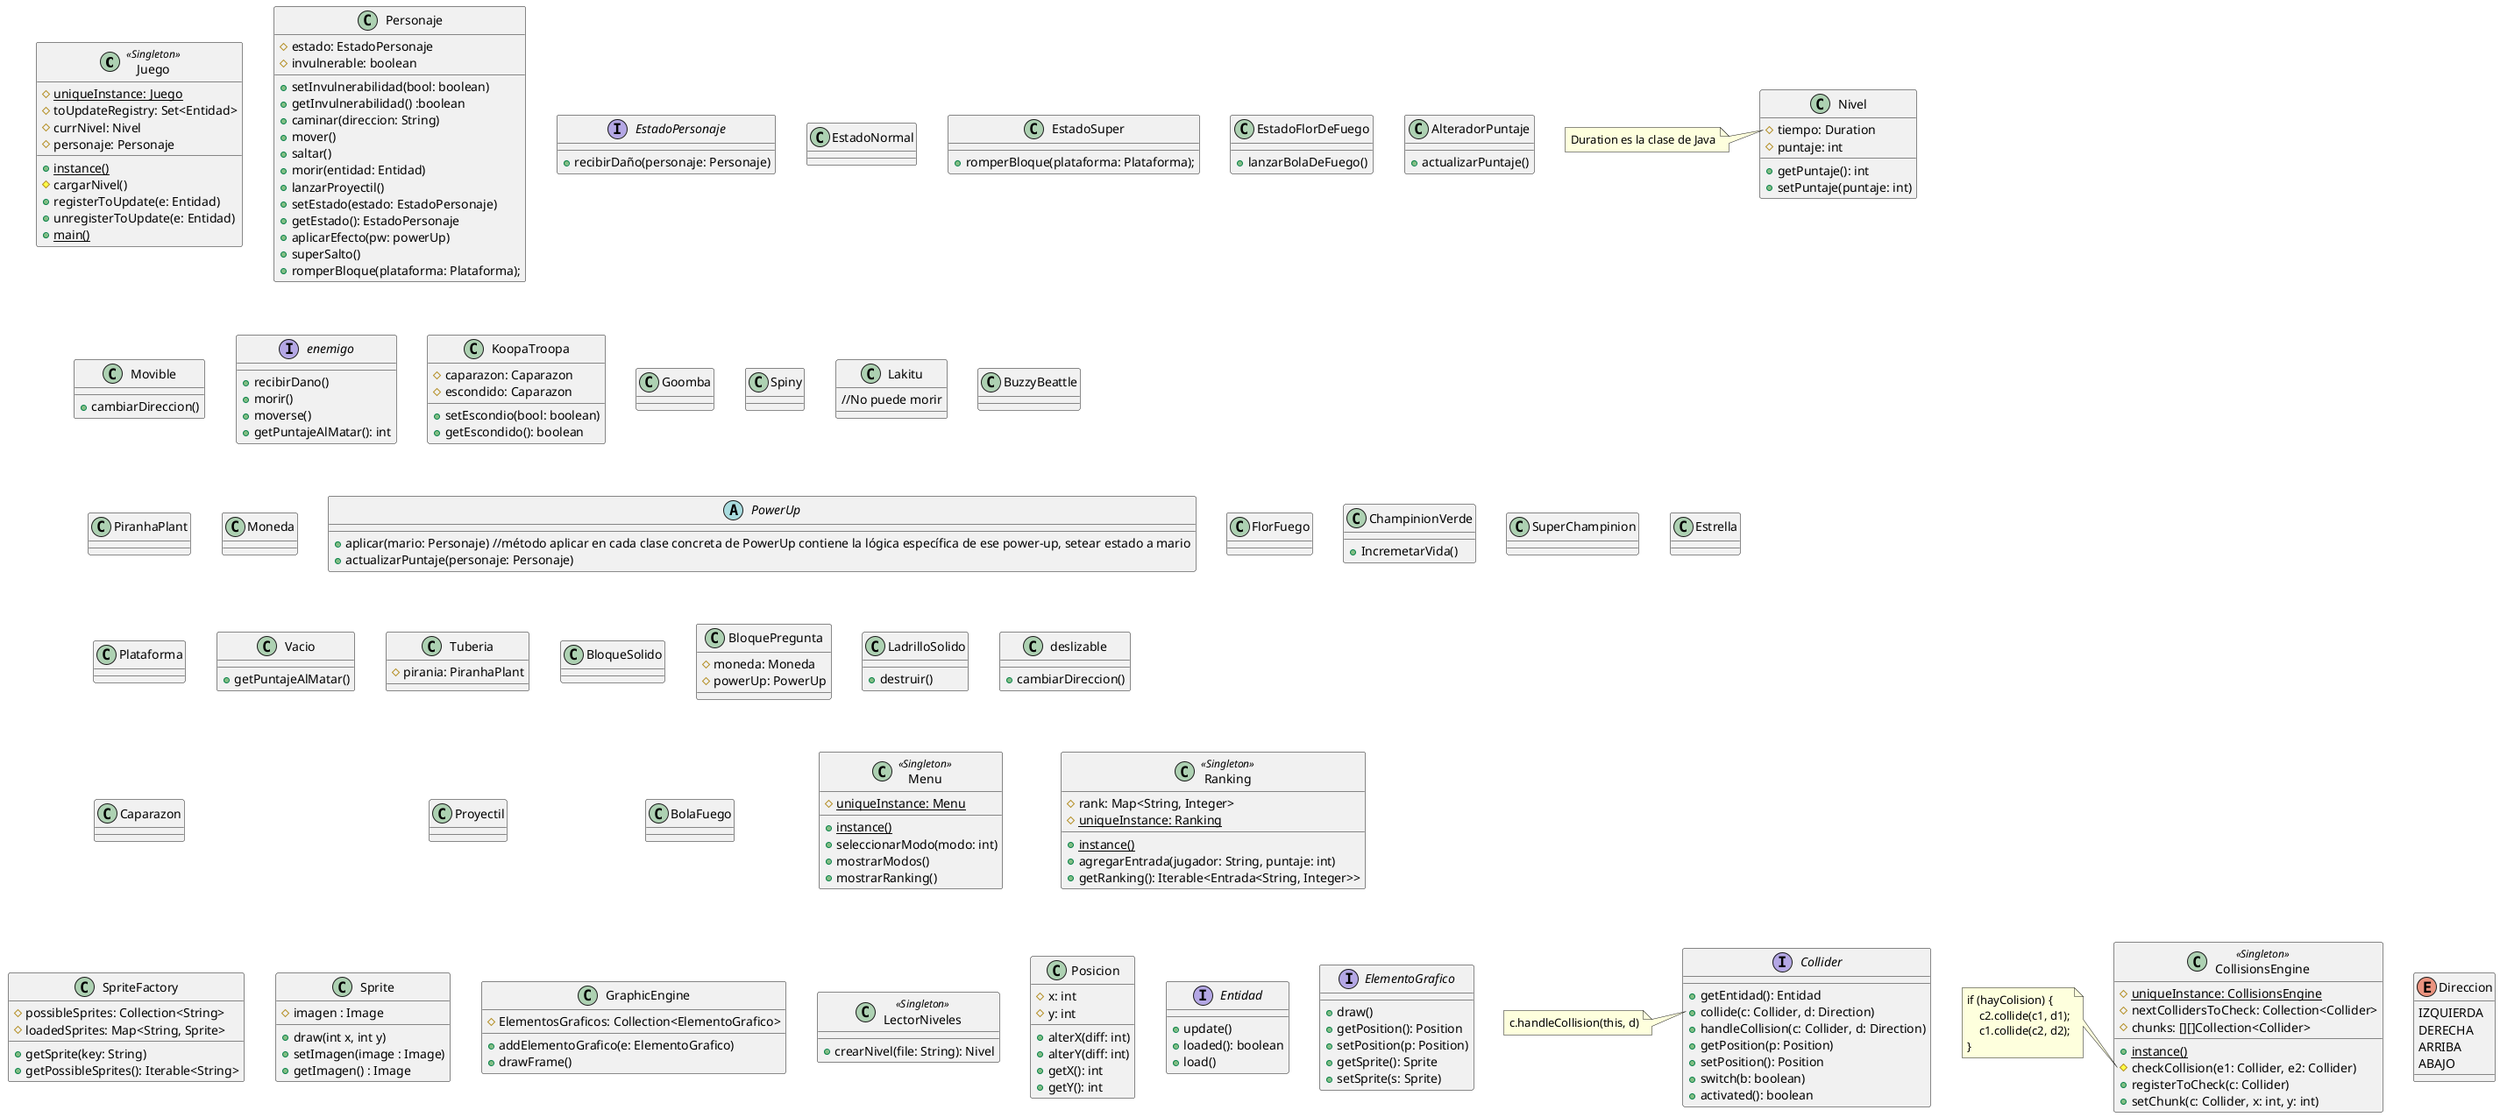 @startuml
' TODO: crear los colisionadores de carga
' TODO: vincular los colisionadores de carga con el engine gráfico

together {
    class Juego <<Singleton>> {
        #{static} uniqueInstance: Juego
        #toUpdateRegistry: Set<Entidad>
        #currNivel: Nivel
        #personaje: Personaje
        +{static} instance()
        #cargarNivel()
        +registerToUpdate(e: Entidad)
        +unregisterToUpdate(e: Entidad)
        +{static} main()
    }

    class Personaje {
        #estado: EstadoPersonaje     
        #invulnerable: boolean   
        +setInvulnerabilidad(bool: boolean)
        +getInvulnerabilidad() :boolean
        +caminar(direccion: String)
        +mover()
        +saltar()
        +morir(entidad: Entidad)
        +lanzarProyectil()
        +setEstado(estado: EstadoPersonaje)
        +getEstado(): EstadoPersonaje
        +aplicarEfecto(pw: powerUp)
        +superSalto()
        +romperBloque(plataforma: Plataforma);   
    }

    interface EstadoPersonaje{
        +recibirDaño(personaje: Personaje)
    }

    class EstadoNormal{

    }

    class EstadoSuper{
        +romperBloque(plataforma: Plataforma);
    }

    class EstadoFlorDeFuego{
        +lanzarBolaDeFuego()
    }

    class AlteradorPuntaje{
        +actualizarPuntaje()
    }

    class Movible{
        +cambiarDireccion()
    }

    interface enemigo { 
        +recibirDano() 
        +morir()
        +moverse() 
        +getPuntajeAlMatar(): int
    }

    class KoopaTroopa {
        #caparazon: Caparazon
        #escondido: Caparazon
        +setEscondio(bool: boolean)
        +getEscondido(): boolean

    } 

    class Goomba{

    }

    class Spiny { 

    }

    class Lakitu {
        //No puede morir
    }

    class BuzzyBeattle {

    }

    class PiranhaPlant {  
 
    }

    class Moneda {

    }

    abstract class PowerUp {
        +aplicar(mario: Personaje) //método aplicar en cada clase concreta de PowerUp contiene la lógica específica de ese power-up, setear estado a mario
        +actualizarPuntaje(personaje: Personaje)
    }

    class FlorFuego{

    }

    class ChampinionVerde{
        +IncremetarVida()
    }

    class SuperChampinion{
        
    }

    class Estrella{
        
    }
    
    class Plataforma {
        
    }

    class Vacio {
        +getPuntajeAlMatar()
    }

    class Tuberia {
        #pirania: PiranhaPlant
    }

    class BloqueSolido {

    }

    class BloquePregunta {
        #moneda: Moneda
        #powerUp: PowerUp
    }

    class LadrilloSolido {
        +destruir()
    }
    
    class deslizable{
        +cambiarDireccion()
    }

    class Caparazon{

    }

    class Proyectil{

    }

    class BolaFuego {

    }

    class Nivel{
        #tiempo: Duration
        #puntaje: int
        +getPuntaje(): int
        +setPuntaje(puntaje: int)
    }
    note left of Nivel::tiempo
        Duration es la clase de Java
    end note

    class Menu <<Singleton>> {
        #{static} uniqueInstance: Menu
        +{static} instance()
        +seleccionarModo(modo: int)
        +mostrarModos()
        +mostrarRanking()
        ' TODO: implementar la UI del menu
    }

    class Ranking <<Singleton>> {
        #rank: Map<String, Integer>
        #{static} uniqueInstance: Ranking
        +{static} instance()
        +agregarEntrada(jugador: String, puntaje: int)
        +getRanking(): Iterable<Entrada<String, Integer>>
    }
}

together {
    class CollisionsEngine <<Singleton>> {
        #{static} uniqueInstance: CollisionsEngine
        #nextCollidersToCheck: Collection<Collider>
        #chunks: [][]Collection<Collider>
        +{static} instance()
        #checkCollision(e1: Collider, e2: Collider)
        +registerToCheck(c: Collider)
        +setChunk(c: Collider, x: int, y: int)
    }
    note left of CollisionsEngine::checkCollision
        if (hayColision) {
            c2.collide(c1, d1);
            c1.collide(c2, d2);
        }
    end note

    interface Entidad {
        +update()
        +loaded(): boolean
        +load()
    }

    interface Collider {
        +getEntidad(): Entidad
        +collide(c: Collider, d: Direction)
        +handleCollision(c: Collider, d: Direction)
        +getPosition(p: Position)
        +setPosition(): Position
        +switch(b: boolean)
        +activated(): boolean
    }
    note left of Collider::collide
        c.handleCollision(this, d)
    end note

    interface ElementoGrafico {
        +draw()
        +getPosition(): Position
        +setPosition(p: Position)
        +getSprite(): Sprite
        +setSprite(s: Sprite)
    }

    class SpriteFactory {
        #possibleSprites: Collection<String>
        #loadedSprites: Map<String, Sprite>
        +getSprite(key: String)
        +getPossibleSprites(): Iterable<String>
    }

    class Sprite {
        #imagen : Image
        +draw(int x, int y)
        +setImagen(image : Image)
        +getImagen() : Image
    }

    class GraphicEngine {
        #ElementosGraficos: Collection<ElementoGrafico>
        +addElementoGrafico(e: ElementoGrafico)
        +drawFrame()
    }

    class LectorNiveles <<Singleton>> {
        +crearNivel(file: String): Nivel
    }

    class Posicion {
        #x: int
        #y: int
        +alterX(diff: int)
        +alterY(diff: int)
        +getX(): int
        +getY(): int
    }
}

enum Direccion {
    IZQUIERDA
    DERECHA
    ARRIBA
    ABAJO
}
@enduml